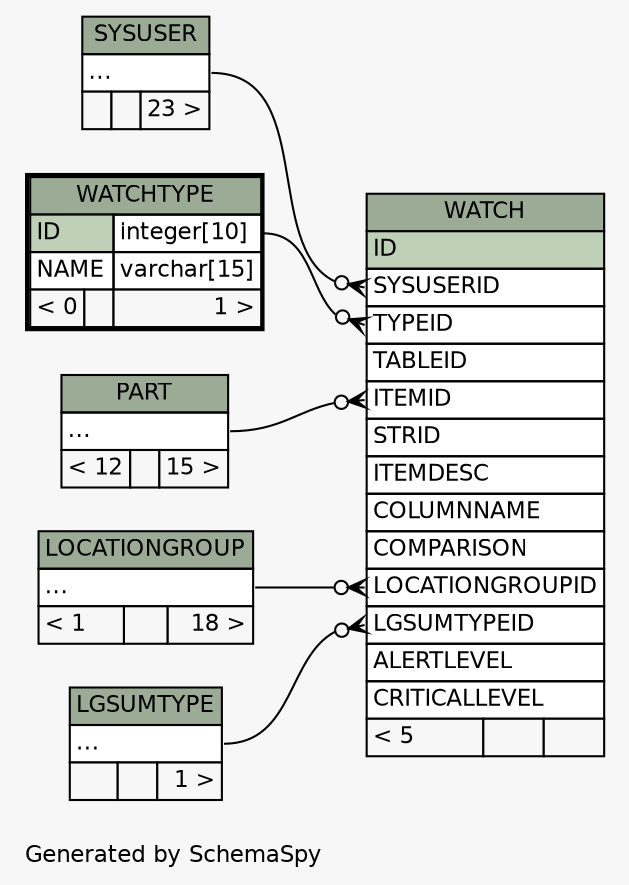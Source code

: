 // dot 2.26.3 on Linux 3.5.0-34-generic
// SchemaSpy rev 590
digraph "twoDegreesRelationshipsDiagram" {
  graph [
    rankdir="RL"
    bgcolor="#f7f7f7"
    label="\nGenerated by SchemaSpy"
    labeljust="l"
    nodesep="0.18"
    ranksep="0.46"
    fontname="Helvetica"
    fontsize="11"
  ];
  node [
    fontname="Helvetica"
    fontsize="11"
    shape="plaintext"
  ];
  edge [
    arrowsize="0.8"
  ];
  "WATCH":"ITEMID":w -> "PART":"elipses":e [arrowhead=none dir=back arrowtail=crowodot];
  "WATCH":"LGSUMTYPEID":w -> "LGSUMTYPE":"elipses":e [arrowhead=none dir=back arrowtail=crowodot];
  "WATCH":"LOCATIONGROUPID":w -> "LOCATIONGROUP":"elipses":e [arrowhead=none dir=back arrowtail=crowodot];
  "WATCH":"SYSUSERID":w -> "SYSUSER":"elipses":e [arrowhead=none dir=back arrowtail=crowodot];
  "WATCH":"TYPEID":w -> "WATCHTYPE":"ID.type":e [arrowhead=none dir=back arrowtail=crowodot];
  "LGSUMTYPE" [
    label=<
    <TABLE BORDER="0" CELLBORDER="1" CELLSPACING="0" BGCOLOR="#ffffff">
      <TR><TD COLSPAN="3" BGCOLOR="#9bab96" ALIGN="CENTER">LGSUMTYPE</TD></TR>
      <TR><TD PORT="elipses" COLSPAN="3" ALIGN="LEFT">...</TD></TR>
      <TR><TD ALIGN="LEFT" BGCOLOR="#f7f7f7">  </TD><TD ALIGN="RIGHT" BGCOLOR="#f7f7f7">  </TD><TD ALIGN="RIGHT" BGCOLOR="#f7f7f7">1 &gt;</TD></TR>
    </TABLE>>
    URL="LGSUMTYPE.html"
    tooltip="LGSUMTYPE"
  ];
  "LOCATIONGROUP" [
    label=<
    <TABLE BORDER="0" CELLBORDER="1" CELLSPACING="0" BGCOLOR="#ffffff">
      <TR><TD COLSPAN="3" BGCOLOR="#9bab96" ALIGN="CENTER">LOCATIONGROUP</TD></TR>
      <TR><TD PORT="elipses" COLSPAN="3" ALIGN="LEFT">...</TD></TR>
      <TR><TD ALIGN="LEFT" BGCOLOR="#f7f7f7">&lt; 1</TD><TD ALIGN="RIGHT" BGCOLOR="#f7f7f7">  </TD><TD ALIGN="RIGHT" BGCOLOR="#f7f7f7">18 &gt;</TD></TR>
    </TABLE>>
    URL="LOCATIONGROUP.html"
    tooltip="LOCATIONGROUP"
  ];
  "PART" [
    label=<
    <TABLE BORDER="0" CELLBORDER="1" CELLSPACING="0" BGCOLOR="#ffffff">
      <TR><TD COLSPAN="3" BGCOLOR="#9bab96" ALIGN="CENTER">PART</TD></TR>
      <TR><TD PORT="elipses" COLSPAN="3" ALIGN="LEFT">...</TD></TR>
      <TR><TD ALIGN="LEFT" BGCOLOR="#f7f7f7">&lt; 12</TD><TD ALIGN="RIGHT" BGCOLOR="#f7f7f7">  </TD><TD ALIGN="RIGHT" BGCOLOR="#f7f7f7">15 &gt;</TD></TR>
    </TABLE>>
    URL="PART.html"
    tooltip="PART"
  ];
  "SYSUSER" [
    label=<
    <TABLE BORDER="0" CELLBORDER="1" CELLSPACING="0" BGCOLOR="#ffffff">
      <TR><TD COLSPAN="3" BGCOLOR="#9bab96" ALIGN="CENTER">SYSUSER</TD></TR>
      <TR><TD PORT="elipses" COLSPAN="3" ALIGN="LEFT">...</TD></TR>
      <TR><TD ALIGN="LEFT" BGCOLOR="#f7f7f7">  </TD><TD ALIGN="RIGHT" BGCOLOR="#f7f7f7">  </TD><TD ALIGN="RIGHT" BGCOLOR="#f7f7f7">23 &gt;</TD></TR>
    </TABLE>>
    URL="SYSUSER.html"
    tooltip="SYSUSER"
  ];
  "WATCH" [
    label=<
    <TABLE BORDER="0" CELLBORDER="1" CELLSPACING="0" BGCOLOR="#ffffff">
      <TR><TD COLSPAN="3" BGCOLOR="#9bab96" ALIGN="CENTER">WATCH</TD></TR>
      <TR><TD PORT="ID" COLSPAN="3" BGCOLOR="#bed1b8" ALIGN="LEFT">ID</TD></TR>
      <TR><TD PORT="SYSUSERID" COLSPAN="3" ALIGN="LEFT">SYSUSERID</TD></TR>
      <TR><TD PORT="TYPEID" COLSPAN="3" ALIGN="LEFT">TYPEID</TD></TR>
      <TR><TD PORT="TABLEID" COLSPAN="3" ALIGN="LEFT">TABLEID</TD></TR>
      <TR><TD PORT="ITEMID" COLSPAN="3" ALIGN="LEFT">ITEMID</TD></TR>
      <TR><TD PORT="STRID" COLSPAN="3" ALIGN="LEFT">STRID</TD></TR>
      <TR><TD PORT="ITEMDESC" COLSPAN="3" ALIGN="LEFT">ITEMDESC</TD></TR>
      <TR><TD PORT="COLUMNNAME" COLSPAN="3" ALIGN="LEFT">COLUMNNAME</TD></TR>
      <TR><TD PORT="COMPARISON" COLSPAN="3" ALIGN="LEFT">COMPARISON</TD></TR>
      <TR><TD PORT="LOCATIONGROUPID" COLSPAN="3" ALIGN="LEFT">LOCATIONGROUPID</TD></TR>
      <TR><TD PORT="LGSUMTYPEID" COLSPAN="3" ALIGN="LEFT">LGSUMTYPEID</TD></TR>
      <TR><TD PORT="ALERTLEVEL" COLSPAN="3" ALIGN="LEFT">ALERTLEVEL</TD></TR>
      <TR><TD PORT="CRITICALLEVEL" COLSPAN="3" ALIGN="LEFT">CRITICALLEVEL</TD></TR>
      <TR><TD ALIGN="LEFT" BGCOLOR="#f7f7f7">&lt; 5</TD><TD ALIGN="RIGHT" BGCOLOR="#f7f7f7">  </TD><TD ALIGN="RIGHT" BGCOLOR="#f7f7f7">  </TD></TR>
    </TABLE>>
    URL="WATCH.html"
    tooltip="WATCH"
  ];
  "WATCHTYPE" [
    label=<
    <TABLE BORDER="2" CELLBORDER="1" CELLSPACING="0" BGCOLOR="#ffffff">
      <TR><TD COLSPAN="3" BGCOLOR="#9bab96" ALIGN="CENTER">WATCHTYPE</TD></TR>
      <TR><TD PORT="ID" COLSPAN="2" BGCOLOR="#bed1b8" ALIGN="LEFT">ID</TD><TD PORT="ID.type" ALIGN="LEFT">integer[10]</TD></TR>
      <TR><TD PORT="NAME" COLSPAN="2" ALIGN="LEFT">NAME</TD><TD PORT="NAME.type" ALIGN="LEFT">varchar[15]</TD></TR>
      <TR><TD ALIGN="LEFT" BGCOLOR="#f7f7f7">&lt; 0</TD><TD ALIGN="RIGHT" BGCOLOR="#f7f7f7">  </TD><TD ALIGN="RIGHT" BGCOLOR="#f7f7f7">1 &gt;</TD></TR>
    </TABLE>>
    URL="WATCHTYPE.html"
    tooltip="WATCHTYPE"
  ];
}
